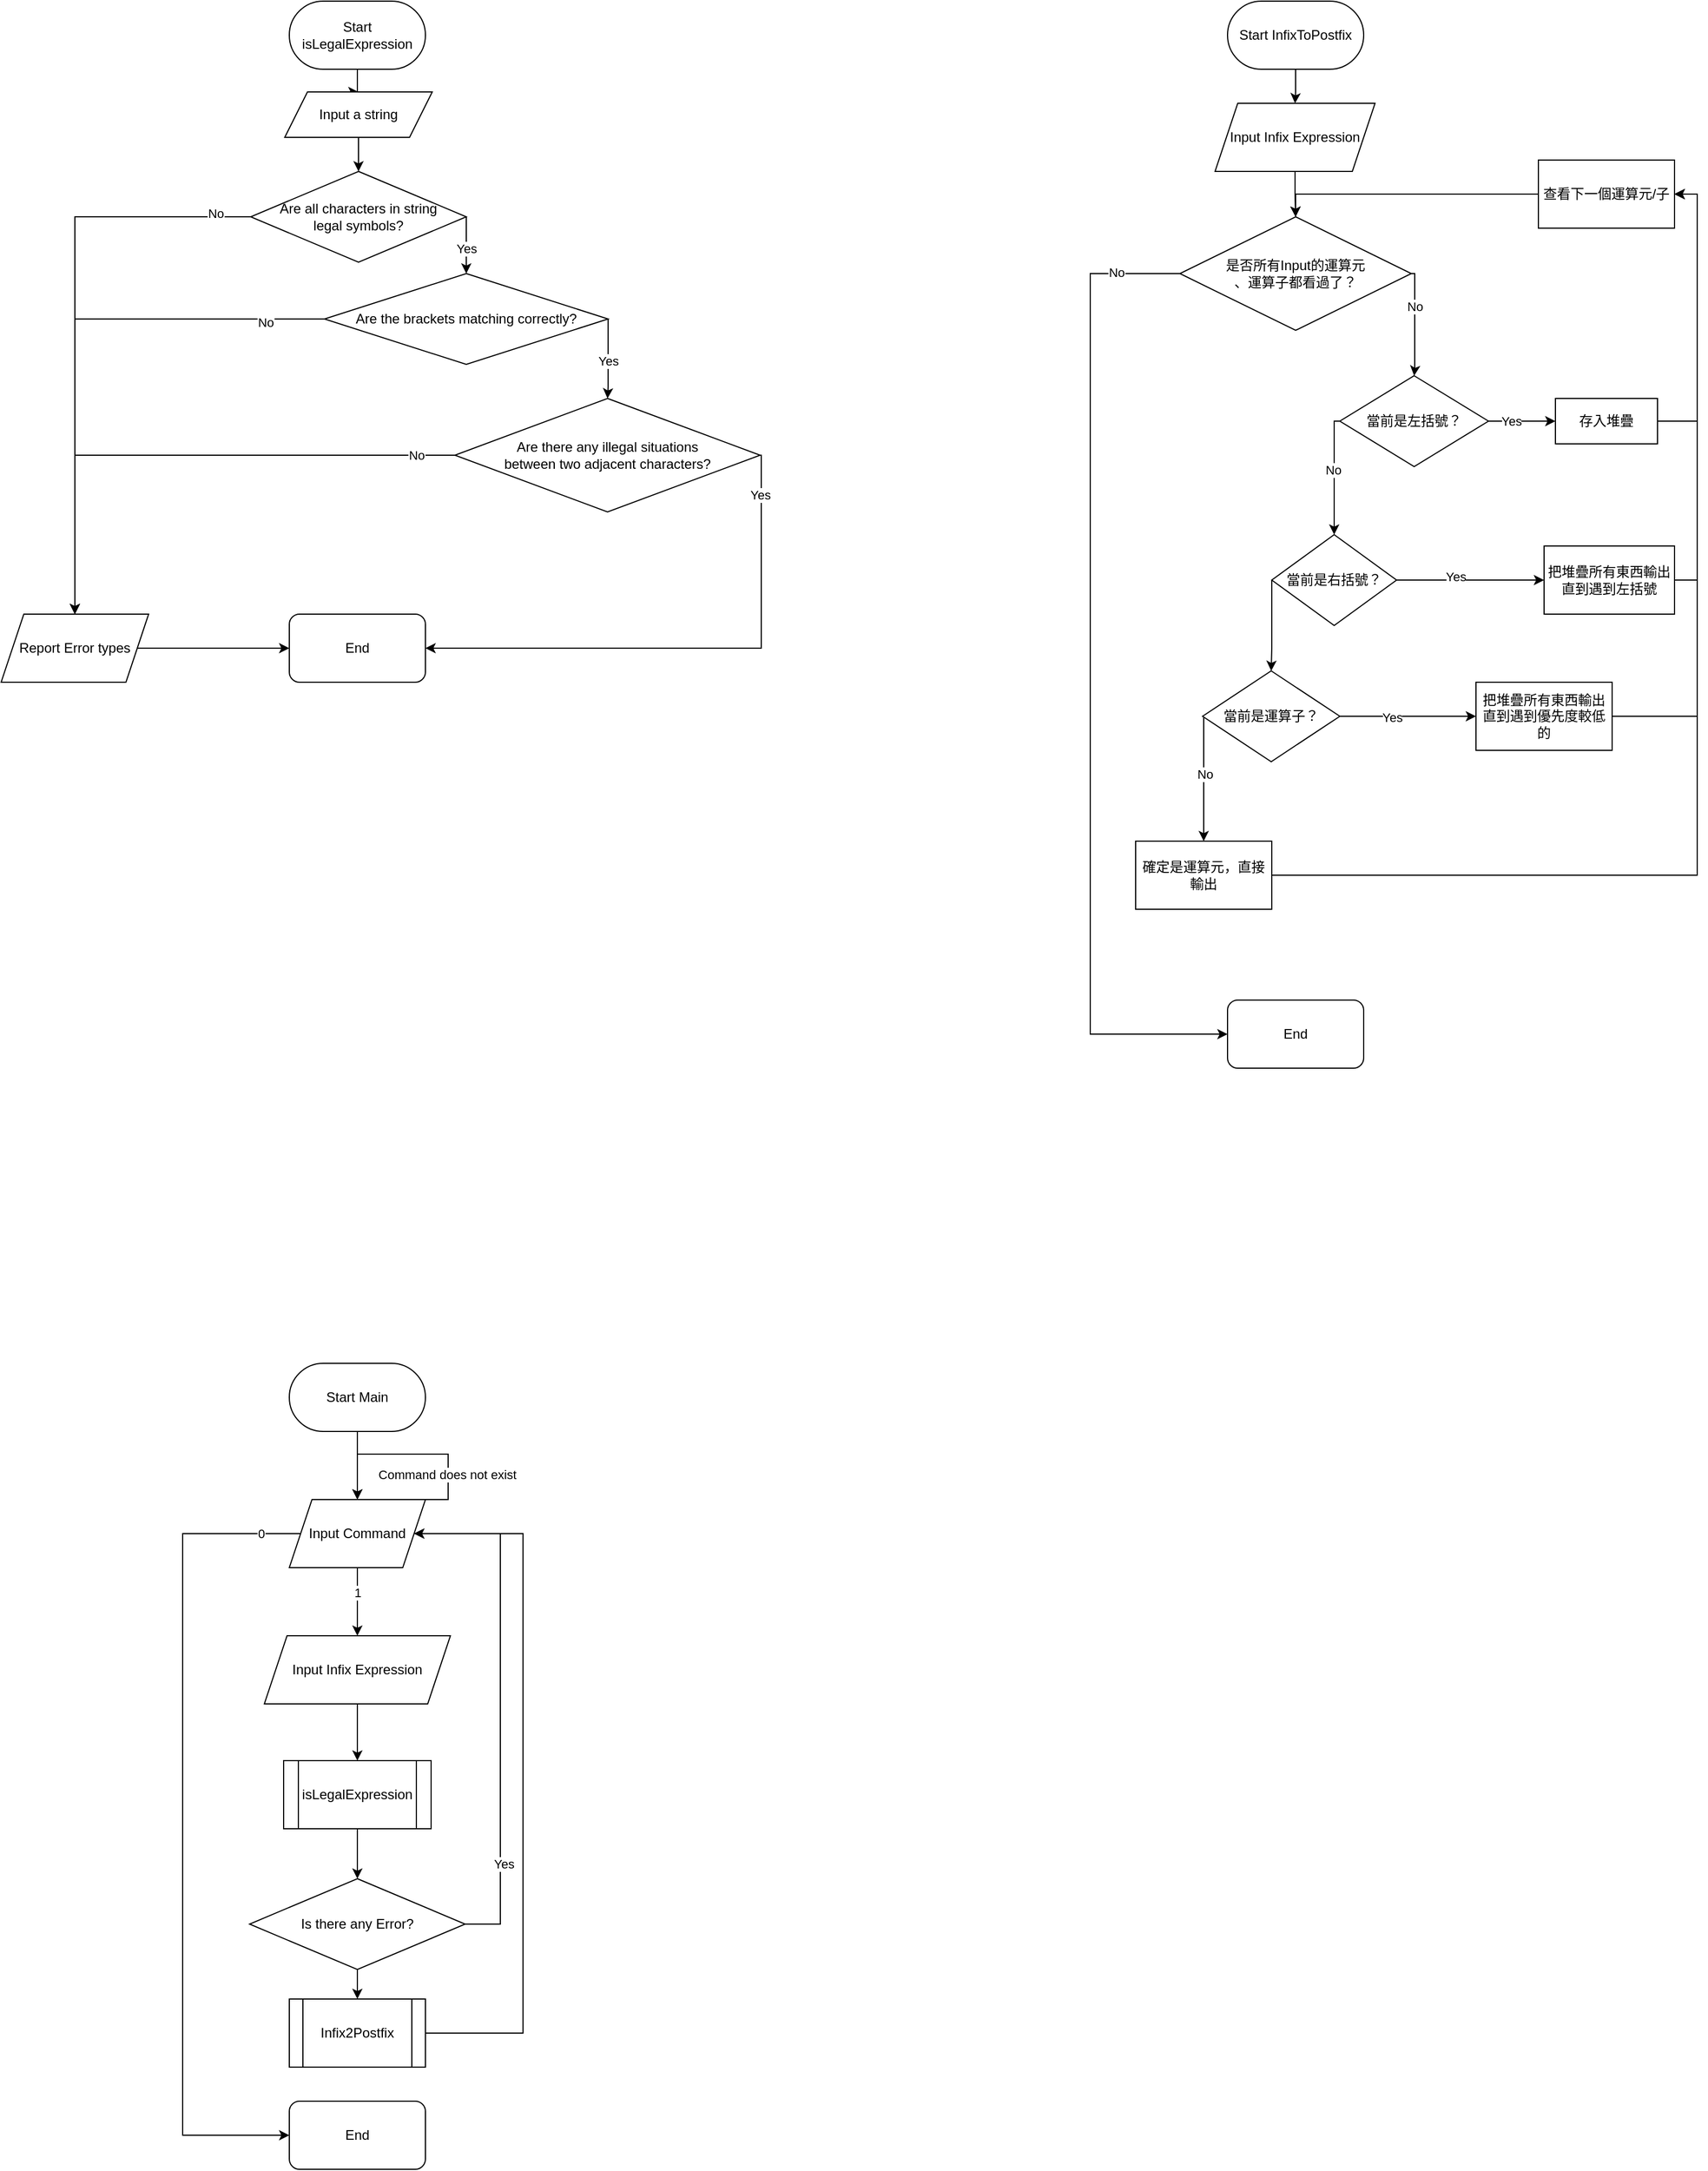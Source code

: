 <mxfile version="22.0.6" type="device">
  <diagram name="第 1 页" id="fWb6vU2rxMPIU9BcL1lz">
    <mxGraphModel dx="1624" dy="872" grid="1" gridSize="10" guides="1" tooltips="1" connect="1" arrows="1" fold="1" page="1" pageScale="1" pageWidth="827" pageHeight="1169" math="0" shadow="0">
      <root>
        <mxCell id="0" />
        <mxCell id="1" parent="0" />
        <mxCell id="W1xaSY6SLCHzcKL2KYa3-3" style="edgeStyle=orthogonalEdgeStyle;rounded=0;orthogonalLoop=1;jettySize=auto;html=1;entryX=0.5;entryY=0;entryDx=0;entryDy=0;" parent="1" source="W1xaSY6SLCHzcKL2KYa3-1" target="W1xaSY6SLCHzcKL2KYa3-2" edge="1">
          <mxGeometry relative="1" as="geometry" />
        </mxCell>
        <mxCell id="W1xaSY6SLCHzcKL2KYa3-1" value="Start isLegalExpression" style="rounded=1;whiteSpace=wrap;html=1;arcSize=50;" parent="1" vertex="1">
          <mxGeometry x="354" y="20" width="120" height="60" as="geometry" />
        </mxCell>
        <mxCell id="W1xaSY6SLCHzcKL2KYa3-11" style="edgeStyle=orthogonalEdgeStyle;rounded=0;orthogonalLoop=1;jettySize=auto;html=1;entryX=0.5;entryY=0;entryDx=0;entryDy=0;" parent="1" source="W1xaSY6SLCHzcKL2KYa3-2" target="W1xaSY6SLCHzcKL2KYa3-4" edge="1">
          <mxGeometry relative="1" as="geometry" />
        </mxCell>
        <mxCell id="W1xaSY6SLCHzcKL2KYa3-2" value="Input a string" style="shape=parallelogram;perimeter=parallelogramPerimeter;whiteSpace=wrap;html=1;fixedSize=1;" parent="1" vertex="1">
          <mxGeometry x="350" y="100" width="130" height="40" as="geometry" />
        </mxCell>
        <mxCell id="W1xaSY6SLCHzcKL2KYa3-19" style="edgeStyle=orthogonalEdgeStyle;rounded=0;orthogonalLoop=1;jettySize=auto;html=1;entryX=0.5;entryY=0;entryDx=0;entryDy=0;" parent="1" source="W1xaSY6SLCHzcKL2KYa3-4" target="W1xaSY6SLCHzcKL2KYa3-17" edge="1">
          <mxGeometry relative="1" as="geometry" />
        </mxCell>
        <mxCell id="W1xaSY6SLCHzcKL2KYa3-22" value="No" style="edgeLabel;html=1;align=center;verticalAlign=middle;resizable=0;points=[];" parent="W1xaSY6SLCHzcKL2KYa3-19" vertex="1" connectable="0">
          <mxGeometry x="-0.875" y="-3" relative="1" as="geometry">
            <mxPoint as="offset" />
          </mxGeometry>
        </mxCell>
        <mxCell id="W1xaSY6SLCHzcKL2KYa3-4" value="Are all characters in string&lt;br&gt;legal symbols?" style="rhombus;whiteSpace=wrap;html=1;" parent="1" vertex="1">
          <mxGeometry x="320" y="170" width="190" height="80" as="geometry" />
        </mxCell>
        <mxCell id="W1xaSY6SLCHzcKL2KYa3-14" style="edgeStyle=orthogonalEdgeStyle;rounded=0;orthogonalLoop=1;jettySize=auto;html=1;entryX=0.5;entryY=0;entryDx=0;entryDy=0;exitX=1;exitY=0.5;exitDx=0;exitDy=0;" parent="1" source="W1xaSY6SLCHzcKL2KYa3-6" target="W1xaSY6SLCHzcKL2KYa3-8" edge="1">
          <mxGeometry relative="1" as="geometry">
            <Array as="points">
              <mxPoint x="635" y="360" />
              <mxPoint x="635" y="360" />
            </Array>
          </mxGeometry>
        </mxCell>
        <mxCell id="W1xaSY6SLCHzcKL2KYa3-15" value="Yes" style="edgeLabel;html=1;align=center;verticalAlign=middle;resizable=0;points=[];" parent="W1xaSY6SLCHzcKL2KYa3-14" vertex="1" connectable="0">
          <mxGeometry x="0.031" relative="1" as="geometry">
            <mxPoint as="offset" />
          </mxGeometry>
        </mxCell>
        <mxCell id="W1xaSY6SLCHzcKL2KYa3-20" style="edgeStyle=orthogonalEdgeStyle;rounded=0;orthogonalLoop=1;jettySize=auto;html=1;entryX=0.5;entryY=0;entryDx=0;entryDy=0;" parent="1" source="W1xaSY6SLCHzcKL2KYa3-6" target="W1xaSY6SLCHzcKL2KYa3-17" edge="1">
          <mxGeometry relative="1" as="geometry" />
        </mxCell>
        <mxCell id="W1xaSY6SLCHzcKL2KYa3-23" value="No" style="edgeLabel;html=1;align=center;verticalAlign=middle;resizable=0;points=[];" parent="W1xaSY6SLCHzcKL2KYa3-20" vertex="1" connectable="0">
          <mxGeometry x="-0.781" y="3" relative="1" as="geometry">
            <mxPoint as="offset" />
          </mxGeometry>
        </mxCell>
        <mxCell id="W1xaSY6SLCHzcKL2KYa3-6" value="Are the brackets matching correctly?" style="rhombus;whiteSpace=wrap;html=1;" parent="1" vertex="1">
          <mxGeometry x="385" y="260" width="250" height="80" as="geometry" />
        </mxCell>
        <mxCell id="W1xaSY6SLCHzcKL2KYa3-21" style="edgeStyle=orthogonalEdgeStyle;rounded=0;orthogonalLoop=1;jettySize=auto;html=1;entryX=0.5;entryY=0;entryDx=0;entryDy=0;" parent="1" source="W1xaSY6SLCHzcKL2KYa3-8" target="W1xaSY6SLCHzcKL2KYa3-17" edge="1">
          <mxGeometry relative="1" as="geometry" />
        </mxCell>
        <mxCell id="W1xaSY6SLCHzcKL2KYa3-24" value="No" style="edgeLabel;html=1;align=center;verticalAlign=middle;resizable=0;points=[];" parent="W1xaSY6SLCHzcKL2KYa3-21" vertex="1" connectable="0">
          <mxGeometry x="-0.856" y="-1" relative="1" as="geometry">
            <mxPoint y="1" as="offset" />
          </mxGeometry>
        </mxCell>
        <mxCell id="W1xaSY6SLCHzcKL2KYa3-25" style="edgeStyle=orthogonalEdgeStyle;rounded=0;orthogonalLoop=1;jettySize=auto;html=1;entryX=1;entryY=0.5;entryDx=0;entryDy=0;" parent="1" source="W1xaSY6SLCHzcKL2KYa3-8" target="W1xaSY6SLCHzcKL2KYa3-16" edge="1">
          <mxGeometry relative="1" as="geometry">
            <Array as="points">
              <mxPoint x="770" y="420" />
              <mxPoint x="770" y="590" />
            </Array>
          </mxGeometry>
        </mxCell>
        <mxCell id="W1xaSY6SLCHzcKL2KYa3-26" value="Yes" style="edgeLabel;html=1;align=center;verticalAlign=middle;resizable=0;points=[];" parent="W1xaSY6SLCHzcKL2KYa3-25" vertex="1" connectable="0">
          <mxGeometry x="-0.847" y="-1" relative="1" as="geometry">
            <mxPoint as="offset" />
          </mxGeometry>
        </mxCell>
        <mxCell id="W1xaSY6SLCHzcKL2KYa3-8" value="Are there any illegal situations&lt;br&gt;between two adjacent characters?" style="rhombus;whiteSpace=wrap;html=1;" parent="1" vertex="1">
          <mxGeometry x="500" y="370" width="269" height="100" as="geometry" />
        </mxCell>
        <mxCell id="W1xaSY6SLCHzcKL2KYa3-12" style="edgeStyle=orthogonalEdgeStyle;rounded=0;orthogonalLoop=1;jettySize=auto;html=1;entryX=0.5;entryY=0;entryDx=0;entryDy=0;exitX=1;exitY=0.5;exitDx=0;exitDy=0;" parent="1" source="W1xaSY6SLCHzcKL2KYa3-4" target="W1xaSY6SLCHzcKL2KYa3-6" edge="1">
          <mxGeometry relative="1" as="geometry">
            <Array as="points">
              <mxPoint x="510" y="240" />
              <mxPoint x="510" y="240" />
            </Array>
          </mxGeometry>
        </mxCell>
        <mxCell id="W1xaSY6SLCHzcKL2KYa3-13" value="Yes" style="edgeLabel;html=1;align=center;verticalAlign=middle;resizable=0;points=[];" parent="W1xaSY6SLCHzcKL2KYa3-12" vertex="1" connectable="0">
          <mxGeometry x="0.093" relative="1" as="geometry">
            <mxPoint as="offset" />
          </mxGeometry>
        </mxCell>
        <mxCell id="W1xaSY6SLCHzcKL2KYa3-16" value="End" style="rounded=1;whiteSpace=wrap;html=1;" parent="1" vertex="1">
          <mxGeometry x="354" y="560" width="120" height="60" as="geometry" />
        </mxCell>
        <mxCell id="W1xaSY6SLCHzcKL2KYa3-18" style="edgeStyle=orthogonalEdgeStyle;rounded=0;orthogonalLoop=1;jettySize=auto;html=1;entryX=0;entryY=0.5;entryDx=0;entryDy=0;" parent="1" source="W1xaSY6SLCHzcKL2KYa3-17" target="W1xaSY6SLCHzcKL2KYa3-16" edge="1">
          <mxGeometry relative="1" as="geometry" />
        </mxCell>
        <mxCell id="W1xaSY6SLCHzcKL2KYa3-17" value="Report Error types" style="shape=parallelogram;perimeter=parallelogramPerimeter;whiteSpace=wrap;html=1;fixedSize=1;" parent="1" vertex="1">
          <mxGeometry x="100" y="560" width="130" height="60" as="geometry" />
        </mxCell>
        <mxCell id="MegWvhCDjTTCtWAyuQ_d-3" style="edgeStyle=orthogonalEdgeStyle;rounded=0;orthogonalLoop=1;jettySize=auto;html=1;entryX=0.5;entryY=0;entryDx=0;entryDy=0;" parent="1" source="MegWvhCDjTTCtWAyuQ_d-1" target="MegWvhCDjTTCtWAyuQ_d-2" edge="1">
          <mxGeometry relative="1" as="geometry" />
        </mxCell>
        <mxCell id="MegWvhCDjTTCtWAyuQ_d-1" value="Start&amp;nbsp;InfixToPostfix" style="rounded=1;whiteSpace=wrap;html=1;arcSize=50;" parent="1" vertex="1">
          <mxGeometry x="1181" y="20" width="120" height="60" as="geometry" />
        </mxCell>
        <mxCell id="MegWvhCDjTTCtWAyuQ_d-5" style="edgeStyle=orthogonalEdgeStyle;rounded=0;orthogonalLoop=1;jettySize=auto;html=1;entryX=0.5;entryY=0;entryDx=0;entryDy=0;" parent="1" source="MegWvhCDjTTCtWAyuQ_d-2" target="MegWvhCDjTTCtWAyuQ_d-4" edge="1">
          <mxGeometry relative="1" as="geometry" />
        </mxCell>
        <mxCell id="MegWvhCDjTTCtWAyuQ_d-2" value="Input Infix Expression" style="shape=parallelogram;perimeter=parallelogramPerimeter;whiteSpace=wrap;html=1;fixedSize=1;" parent="1" vertex="1">
          <mxGeometry x="1170" y="110" width="141" height="60" as="geometry" />
        </mxCell>
        <mxCell id="MegWvhCDjTTCtWAyuQ_d-9" style="edgeStyle=orthogonalEdgeStyle;rounded=0;orthogonalLoop=1;jettySize=auto;html=1;entryX=0.5;entryY=0;entryDx=0;entryDy=0;" parent="1" source="MegWvhCDjTTCtWAyuQ_d-4" target="MegWvhCDjTTCtWAyuQ_d-6" edge="1">
          <mxGeometry relative="1" as="geometry">
            <Array as="points">
              <mxPoint x="1346" y="260" />
              <mxPoint x="1346" y="345" />
              <mxPoint x="1346" y="345" />
            </Array>
          </mxGeometry>
        </mxCell>
        <mxCell id="MegWvhCDjTTCtWAyuQ_d-10" value="No" style="edgeLabel;html=1;align=center;verticalAlign=middle;resizable=0;points=[];" parent="MegWvhCDjTTCtWAyuQ_d-9" vertex="1" connectable="0">
          <mxGeometry x="-0.32" relative="1" as="geometry">
            <mxPoint as="offset" />
          </mxGeometry>
        </mxCell>
        <mxCell id="XBjljkzKGVIetMKa8bw0-14" style="edgeStyle=orthogonalEdgeStyle;rounded=0;orthogonalLoop=1;jettySize=auto;html=1;entryX=0;entryY=0.5;entryDx=0;entryDy=0;" parent="1" source="MegWvhCDjTTCtWAyuQ_d-4" target="XBjljkzKGVIetMKa8bw0-13" edge="1">
          <mxGeometry relative="1" as="geometry">
            <Array as="points">
              <mxPoint x="1060" y="260" />
              <mxPoint x="1060" y="930" />
            </Array>
          </mxGeometry>
        </mxCell>
        <mxCell id="XBjljkzKGVIetMKa8bw0-15" value="No" style="edgeLabel;html=1;align=center;verticalAlign=middle;resizable=0;points=[];" parent="XBjljkzKGVIetMKa8bw0-14" vertex="1" connectable="0">
          <mxGeometry x="-0.87" y="-1" relative="1" as="geometry">
            <mxPoint as="offset" />
          </mxGeometry>
        </mxCell>
        <mxCell id="MegWvhCDjTTCtWAyuQ_d-4" value="是否所有Input的運算元&lt;br&gt;、運算子都看過了？" style="rhombus;whiteSpace=wrap;html=1;" parent="1" vertex="1">
          <mxGeometry x="1139" y="210" width="204" height="100" as="geometry" />
        </mxCell>
        <mxCell id="MegWvhCDjTTCtWAyuQ_d-15" style="edgeStyle=orthogonalEdgeStyle;rounded=0;orthogonalLoop=1;jettySize=auto;html=1;entryX=0;entryY=0.5;entryDx=0;entryDy=0;" parent="1" source="MegWvhCDjTTCtWAyuQ_d-6" target="MegWvhCDjTTCtWAyuQ_d-14" edge="1">
          <mxGeometry relative="1" as="geometry" />
        </mxCell>
        <mxCell id="MegWvhCDjTTCtWAyuQ_d-18" value="Yes" style="edgeLabel;html=1;align=center;verticalAlign=middle;resizable=0;points=[];" parent="MegWvhCDjTTCtWAyuQ_d-15" vertex="1" connectable="0">
          <mxGeometry x="-0.341" relative="1" as="geometry">
            <mxPoint as="offset" />
          </mxGeometry>
        </mxCell>
        <mxCell id="MegWvhCDjTTCtWAyuQ_d-22" style="edgeStyle=orthogonalEdgeStyle;rounded=0;orthogonalLoop=1;jettySize=auto;html=1;entryX=0.5;entryY=0;entryDx=0;entryDy=0;" parent="1" source="MegWvhCDjTTCtWAyuQ_d-6" target="MegWvhCDjTTCtWAyuQ_d-19" edge="1">
          <mxGeometry relative="1" as="geometry">
            <Array as="points">
              <mxPoint x="1275" y="390" />
            </Array>
          </mxGeometry>
        </mxCell>
        <mxCell id="MegWvhCDjTTCtWAyuQ_d-23" value="No" style="edgeLabel;html=1;align=center;verticalAlign=middle;resizable=0;points=[];" parent="MegWvhCDjTTCtWAyuQ_d-22" vertex="1" connectable="0">
          <mxGeometry x="-0.086" y="-1" relative="1" as="geometry">
            <mxPoint as="offset" />
          </mxGeometry>
        </mxCell>
        <mxCell id="MegWvhCDjTTCtWAyuQ_d-6" value="當前是左括號？" style="rhombus;whiteSpace=wrap;html=1;" parent="1" vertex="1">
          <mxGeometry x="1280" y="350" width="131" height="80" as="geometry" />
        </mxCell>
        <mxCell id="MegWvhCDjTTCtWAyuQ_d-16" style="edgeStyle=orthogonalEdgeStyle;rounded=0;orthogonalLoop=1;jettySize=auto;html=1;entryX=0.5;entryY=0;entryDx=0;entryDy=0;" parent="1" source="MegWvhCDjTTCtWAyuQ_d-11" target="MegWvhCDjTTCtWAyuQ_d-4" edge="1">
          <mxGeometry relative="1" as="geometry" />
        </mxCell>
        <mxCell id="MegWvhCDjTTCtWAyuQ_d-11" value="查看下一個運算元/子" style="rounded=0;whiteSpace=wrap;html=1;" parent="1" vertex="1">
          <mxGeometry x="1455" y="160" width="120" height="60" as="geometry" />
        </mxCell>
        <mxCell id="MegWvhCDjTTCtWAyuQ_d-26" style="edgeStyle=orthogonalEdgeStyle;rounded=0;orthogonalLoop=1;jettySize=auto;html=1;entryX=1;entryY=0.5;entryDx=0;entryDy=0;" parent="1" source="MegWvhCDjTTCtWAyuQ_d-14" target="MegWvhCDjTTCtWAyuQ_d-11" edge="1">
          <mxGeometry relative="1" as="geometry">
            <Array as="points">
              <mxPoint x="1595" y="390" />
              <mxPoint x="1595" y="190" />
            </Array>
          </mxGeometry>
        </mxCell>
        <mxCell id="MegWvhCDjTTCtWAyuQ_d-14" value="存入堆疊" style="rounded=0;whiteSpace=wrap;html=1;" parent="1" vertex="1">
          <mxGeometry x="1470" y="370" width="90" height="40" as="geometry" />
        </mxCell>
        <mxCell id="MegWvhCDjTTCtWAyuQ_d-21" style="edgeStyle=orthogonalEdgeStyle;rounded=0;orthogonalLoop=1;jettySize=auto;html=1;entryX=0;entryY=0.5;entryDx=0;entryDy=0;" parent="1" source="MegWvhCDjTTCtWAyuQ_d-19" target="MegWvhCDjTTCtWAyuQ_d-20" edge="1">
          <mxGeometry relative="1" as="geometry" />
        </mxCell>
        <mxCell id="MegWvhCDjTTCtWAyuQ_d-24" value="Yes" style="edgeLabel;html=1;align=center;verticalAlign=middle;resizable=0;points=[];" parent="MegWvhCDjTTCtWAyuQ_d-21" vertex="1" connectable="0">
          <mxGeometry x="-0.202" y="3" relative="1" as="geometry">
            <mxPoint as="offset" />
          </mxGeometry>
        </mxCell>
        <mxCell id="XBjljkzKGVIetMKa8bw0-2" style="edgeStyle=orthogonalEdgeStyle;rounded=0;orthogonalLoop=1;jettySize=auto;html=1;entryX=0.5;entryY=0;entryDx=0;entryDy=0;" parent="1" source="MegWvhCDjTTCtWAyuQ_d-19" target="XBjljkzKGVIetMKa8bw0-1" edge="1">
          <mxGeometry relative="1" as="geometry">
            <Array as="points">
              <mxPoint x="1220" y="590" />
              <mxPoint x="1220" y="590" />
            </Array>
          </mxGeometry>
        </mxCell>
        <mxCell id="MegWvhCDjTTCtWAyuQ_d-19" value="當前是右括號？" style="rhombus;whiteSpace=wrap;html=1;" parent="1" vertex="1">
          <mxGeometry x="1220" y="490" width="110" height="80" as="geometry" />
        </mxCell>
        <mxCell id="MegWvhCDjTTCtWAyuQ_d-25" style="edgeStyle=orthogonalEdgeStyle;rounded=0;orthogonalLoop=1;jettySize=auto;html=1;entryX=1;entryY=0.5;entryDx=0;entryDy=0;" parent="1" source="MegWvhCDjTTCtWAyuQ_d-20" target="MegWvhCDjTTCtWAyuQ_d-11" edge="1">
          <mxGeometry relative="1" as="geometry">
            <Array as="points">
              <mxPoint x="1595" y="530" />
              <mxPoint x="1595" y="190" />
            </Array>
          </mxGeometry>
        </mxCell>
        <mxCell id="MegWvhCDjTTCtWAyuQ_d-20" value="把堆疊所有東西輸出&lt;br&gt;直到遇到左括號" style="rounded=0;whiteSpace=wrap;html=1;" parent="1" vertex="1">
          <mxGeometry x="1460" y="500" width="115" height="60" as="geometry" />
        </mxCell>
        <mxCell id="XBjljkzKGVIetMKa8bw0-4" style="edgeStyle=orthogonalEdgeStyle;rounded=0;orthogonalLoop=1;jettySize=auto;html=1;entryX=0;entryY=0.5;entryDx=0;entryDy=0;" parent="1" source="XBjljkzKGVIetMKa8bw0-1" target="XBjljkzKGVIetMKa8bw0-3" edge="1">
          <mxGeometry relative="1" as="geometry" />
        </mxCell>
        <mxCell id="XBjljkzKGVIetMKa8bw0-5" value="Yes" style="edgeLabel;html=1;align=center;verticalAlign=middle;resizable=0;points=[];" parent="XBjljkzKGVIetMKa8bw0-4" vertex="1" connectable="0">
          <mxGeometry x="-0.236" y="-1" relative="1" as="geometry">
            <mxPoint as="offset" />
          </mxGeometry>
        </mxCell>
        <mxCell id="XBjljkzKGVIetMKa8bw0-9" style="edgeStyle=orthogonalEdgeStyle;rounded=0;orthogonalLoop=1;jettySize=auto;html=1;entryX=0.5;entryY=0;entryDx=0;entryDy=0;" parent="1" source="XBjljkzKGVIetMKa8bw0-1" target="XBjljkzKGVIetMKa8bw0-11" edge="1">
          <mxGeometry relative="1" as="geometry">
            <mxPoint x="1160" y="740" as="targetPoint" />
            <Array as="points">
              <mxPoint x="1160" y="710" />
              <mxPoint x="1160" y="710" />
            </Array>
          </mxGeometry>
        </mxCell>
        <mxCell id="XBjljkzKGVIetMKa8bw0-10" value="No" style="edgeLabel;html=1;align=center;verticalAlign=middle;resizable=0;points=[];" parent="XBjljkzKGVIetMKa8bw0-9" vertex="1" connectable="0">
          <mxGeometry x="-0.078" y="1" relative="1" as="geometry">
            <mxPoint as="offset" />
          </mxGeometry>
        </mxCell>
        <mxCell id="XBjljkzKGVIetMKa8bw0-1" value="當前是運算子？" style="rhombus;whiteSpace=wrap;html=1;" parent="1" vertex="1">
          <mxGeometry x="1159" y="610" width="121" height="80" as="geometry" />
        </mxCell>
        <mxCell id="XBjljkzKGVIetMKa8bw0-6" style="edgeStyle=orthogonalEdgeStyle;rounded=0;orthogonalLoop=1;jettySize=auto;html=1;entryX=1;entryY=0.5;entryDx=0;entryDy=0;" parent="1" source="XBjljkzKGVIetMKa8bw0-3" target="MegWvhCDjTTCtWAyuQ_d-11" edge="1">
          <mxGeometry relative="1" as="geometry">
            <Array as="points">
              <mxPoint x="1595" y="650" />
              <mxPoint x="1595" y="190" />
            </Array>
          </mxGeometry>
        </mxCell>
        <mxCell id="XBjljkzKGVIetMKa8bw0-3" value="把堆疊所有東西輸出直到遇到優先度較低的" style="rounded=0;whiteSpace=wrap;html=1;" parent="1" vertex="1">
          <mxGeometry x="1400" y="620" width="120" height="60" as="geometry" />
        </mxCell>
        <mxCell id="XBjljkzKGVIetMKa8bw0-12" style="edgeStyle=orthogonalEdgeStyle;rounded=0;orthogonalLoop=1;jettySize=auto;html=1;entryX=1;entryY=0.5;entryDx=0;entryDy=0;" parent="1" source="XBjljkzKGVIetMKa8bw0-11" target="MegWvhCDjTTCtWAyuQ_d-11" edge="1">
          <mxGeometry relative="1" as="geometry" />
        </mxCell>
        <mxCell id="XBjljkzKGVIetMKa8bw0-11" value="確定是運算元，直接輸出" style="rounded=0;whiteSpace=wrap;html=1;" parent="1" vertex="1">
          <mxGeometry x="1100" y="760" width="120" height="60" as="geometry" />
        </mxCell>
        <mxCell id="XBjljkzKGVIetMKa8bw0-13" value="End" style="rounded=1;whiteSpace=wrap;html=1;" parent="1" vertex="1">
          <mxGeometry x="1181" y="900" width="120" height="60" as="geometry" />
        </mxCell>
        <mxCell id="1N2JLU5poWxwgm7TBDP9-3" style="edgeStyle=orthogonalEdgeStyle;rounded=0;orthogonalLoop=1;jettySize=auto;html=1;entryX=0.5;entryY=0;entryDx=0;entryDy=0;" edge="1" parent="1" source="1N2JLU5poWxwgm7TBDP9-1" target="1N2JLU5poWxwgm7TBDP9-2">
          <mxGeometry relative="1" as="geometry" />
        </mxCell>
        <mxCell id="1N2JLU5poWxwgm7TBDP9-1" value="Start Main" style="rounded=1;whiteSpace=wrap;html=1;arcSize=50;" vertex="1" parent="1">
          <mxGeometry x="354" y="1220" width="120" height="60" as="geometry" />
        </mxCell>
        <mxCell id="1N2JLU5poWxwgm7TBDP9-7" style="edgeStyle=orthogonalEdgeStyle;rounded=0;orthogonalLoop=1;jettySize=auto;html=1;entryX=0.5;entryY=0;entryDx=0;entryDy=0;" edge="1" parent="1" source="1N2JLU5poWxwgm7TBDP9-2" target="1N2JLU5poWxwgm7TBDP9-6">
          <mxGeometry relative="1" as="geometry" />
        </mxCell>
        <mxCell id="1N2JLU5poWxwgm7TBDP9-17" value="1" style="edgeLabel;html=1;align=center;verticalAlign=middle;resizable=0;points=[];" vertex="1" connectable="0" parent="1N2JLU5poWxwgm7TBDP9-7">
          <mxGeometry x="-0.267" relative="1" as="geometry">
            <mxPoint as="offset" />
          </mxGeometry>
        </mxCell>
        <mxCell id="1N2JLU5poWxwgm7TBDP9-18" style="edgeStyle=orthogonalEdgeStyle;rounded=0;orthogonalLoop=1;jettySize=auto;html=1;entryX=0;entryY=0.5;entryDx=0;entryDy=0;" edge="1" parent="1" source="1N2JLU5poWxwgm7TBDP9-2" target="1N2JLU5poWxwgm7TBDP9-5">
          <mxGeometry relative="1" as="geometry">
            <Array as="points">
              <mxPoint x="260" y="1370" />
              <mxPoint x="260" y="1900" />
            </Array>
          </mxGeometry>
        </mxCell>
        <mxCell id="1N2JLU5poWxwgm7TBDP9-19" value="0" style="edgeLabel;html=1;align=center;verticalAlign=middle;resizable=0;points=[];" vertex="1" connectable="0" parent="1N2JLU5poWxwgm7TBDP9-18">
          <mxGeometry x="-0.902" relative="1" as="geometry">
            <mxPoint as="offset" />
          </mxGeometry>
        </mxCell>
        <mxCell id="1N2JLU5poWxwgm7TBDP9-2" value="Input Command" style="shape=parallelogram;perimeter=parallelogramPerimeter;whiteSpace=wrap;html=1;fixedSize=1;" vertex="1" parent="1">
          <mxGeometry x="354" y="1340" width="120" height="60" as="geometry" />
        </mxCell>
        <mxCell id="1N2JLU5poWxwgm7TBDP9-5" value="End" style="rounded=1;whiteSpace=wrap;html=1;" vertex="1" parent="1">
          <mxGeometry x="354" y="1870" width="120" height="60" as="geometry" />
        </mxCell>
        <mxCell id="1N2JLU5poWxwgm7TBDP9-13" style="edgeStyle=orthogonalEdgeStyle;rounded=0;orthogonalLoop=1;jettySize=auto;html=1;entryX=0.5;entryY=0;entryDx=0;entryDy=0;" edge="1" parent="1" source="1N2JLU5poWxwgm7TBDP9-6" target="1N2JLU5poWxwgm7TBDP9-12">
          <mxGeometry relative="1" as="geometry" />
        </mxCell>
        <mxCell id="1N2JLU5poWxwgm7TBDP9-6" value="Input Infix Expression" style="shape=parallelogram;perimeter=parallelogramPerimeter;whiteSpace=wrap;html=1;fixedSize=1;" vertex="1" parent="1">
          <mxGeometry x="332" y="1460" width="164" height="60" as="geometry" />
        </mxCell>
        <mxCell id="1N2JLU5poWxwgm7TBDP9-15" style="edgeStyle=orthogonalEdgeStyle;rounded=0;orthogonalLoop=1;jettySize=auto;html=1;entryX=1;entryY=0.5;entryDx=0;entryDy=0;" edge="1" parent="1" source="1N2JLU5poWxwgm7TBDP9-8" target="1N2JLU5poWxwgm7TBDP9-2">
          <mxGeometry relative="1" as="geometry">
            <Array as="points">
              <mxPoint x="540" y="1714" />
              <mxPoint x="540" y="1370" />
            </Array>
          </mxGeometry>
        </mxCell>
        <mxCell id="1N2JLU5poWxwgm7TBDP9-16" value="Yes" style="edgeLabel;html=1;align=center;verticalAlign=middle;resizable=0;points=[];" vertex="1" connectable="0" parent="1N2JLU5poWxwgm7TBDP9-15">
          <mxGeometry x="-0.628" y="-3" relative="1" as="geometry">
            <mxPoint as="offset" />
          </mxGeometry>
        </mxCell>
        <mxCell id="1N2JLU5poWxwgm7TBDP9-23" style="edgeStyle=orthogonalEdgeStyle;rounded=0;orthogonalLoop=1;jettySize=auto;html=1;entryX=0.5;entryY=0;entryDx=0;entryDy=0;" edge="1" parent="1" source="1N2JLU5poWxwgm7TBDP9-8" target="1N2JLU5poWxwgm7TBDP9-22">
          <mxGeometry relative="1" as="geometry" />
        </mxCell>
        <mxCell id="1N2JLU5poWxwgm7TBDP9-8" value="Is there any Error?" style="rhombus;whiteSpace=wrap;html=1;" vertex="1" parent="1">
          <mxGeometry x="319" y="1674" width="190" height="80" as="geometry" />
        </mxCell>
        <mxCell id="1N2JLU5poWxwgm7TBDP9-14" style="edgeStyle=orthogonalEdgeStyle;rounded=0;orthogonalLoop=1;jettySize=auto;html=1;entryX=0.5;entryY=0;entryDx=0;entryDy=0;" edge="1" parent="1" source="1N2JLU5poWxwgm7TBDP9-12" target="1N2JLU5poWxwgm7TBDP9-8">
          <mxGeometry relative="1" as="geometry" />
        </mxCell>
        <mxCell id="1N2JLU5poWxwgm7TBDP9-12" value="isLegalExpression" style="shape=process;whiteSpace=wrap;html=1;backgroundOutline=1;" vertex="1" parent="1">
          <mxGeometry x="349" y="1570" width="130" height="60" as="geometry" />
        </mxCell>
        <mxCell id="1N2JLU5poWxwgm7TBDP9-20" style="edgeStyle=orthogonalEdgeStyle;rounded=0;orthogonalLoop=1;jettySize=auto;html=1;entryX=0.5;entryY=0;entryDx=0;entryDy=0;" edge="1" parent="1" source="1N2JLU5poWxwgm7TBDP9-2" target="1N2JLU5poWxwgm7TBDP9-2">
          <mxGeometry relative="1" as="geometry">
            <Array as="points">
              <mxPoint x="494" y="1340" />
              <mxPoint x="494" y="1300" />
              <mxPoint x="414" y="1300" />
            </Array>
          </mxGeometry>
        </mxCell>
        <mxCell id="1N2JLU5poWxwgm7TBDP9-21" value="Command does not exist" style="edgeLabel;html=1;align=center;verticalAlign=middle;resizable=0;points=[];" vertex="1" connectable="0" parent="1N2JLU5poWxwgm7TBDP9-20">
          <mxGeometry x="-0.534" y="1" relative="1" as="geometry">
            <mxPoint as="offset" />
          </mxGeometry>
        </mxCell>
        <mxCell id="1N2JLU5poWxwgm7TBDP9-25" style="edgeStyle=orthogonalEdgeStyle;rounded=0;orthogonalLoop=1;jettySize=auto;html=1;entryX=1;entryY=0.5;entryDx=0;entryDy=0;" edge="1" parent="1" source="1N2JLU5poWxwgm7TBDP9-22" target="1N2JLU5poWxwgm7TBDP9-2">
          <mxGeometry relative="1" as="geometry">
            <Array as="points">
              <mxPoint x="560" y="1810" />
              <mxPoint x="560" y="1370" />
            </Array>
          </mxGeometry>
        </mxCell>
        <mxCell id="1N2JLU5poWxwgm7TBDP9-22" value="Infix2Postfix" style="shape=process;whiteSpace=wrap;html=1;backgroundOutline=1;" vertex="1" parent="1">
          <mxGeometry x="354" y="1780" width="120" height="60" as="geometry" />
        </mxCell>
      </root>
    </mxGraphModel>
  </diagram>
</mxfile>
